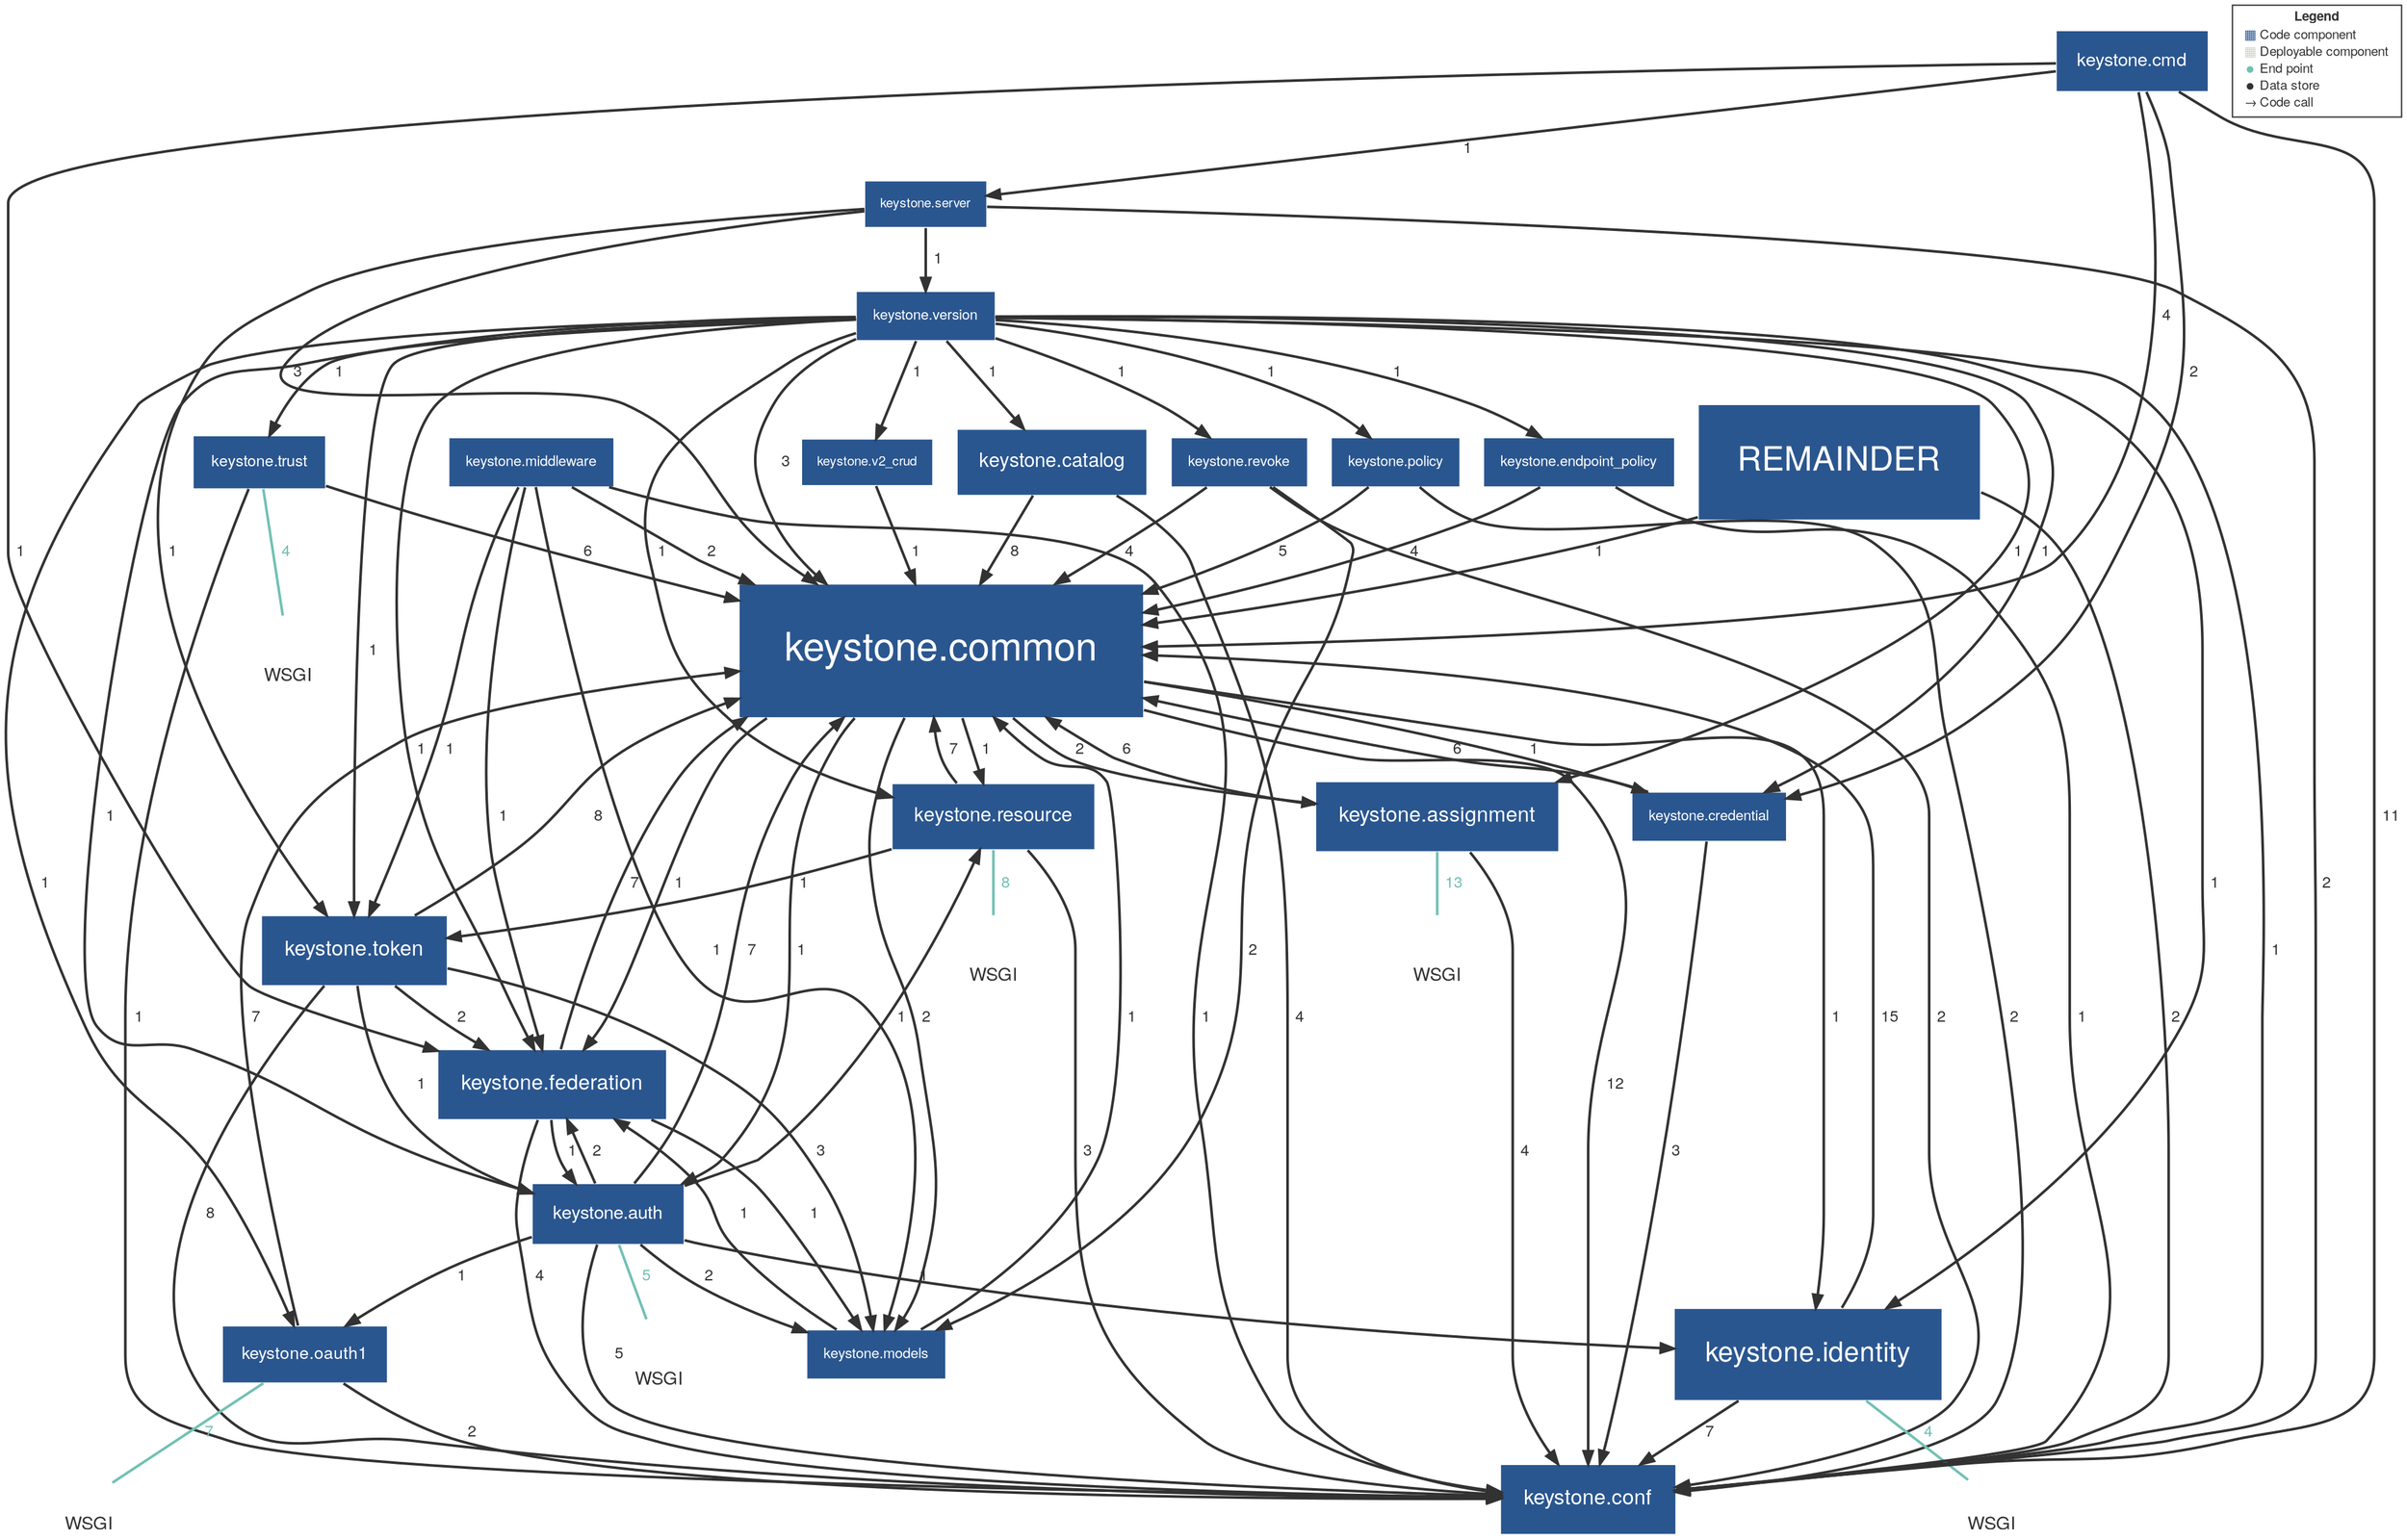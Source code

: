 digraph "Graph" {
compound=true
rankdir=TD
"REMAINDER" [ shape="box" style="filled" fillcolor="#2A568F" penwidth="1" color="#FFFFFF" fontname="Helvetica Neue" fontcolor="#FFFFFF" fontsize="26" margin="0.41600000000000004" label="REMAINDER" ]
"keystone.resource" [ shape="box" style="filled" fillcolor="#2A568F" penwidth="1" color="#FFFFFF" fontname="Helvetica Neue" fontcolor="#FFFFFF" fontsize="15" margin="0.24" label="keystone.resource" ]
"INTERFACE-WSGI@keystone.resource@opensource-openstack-keystone" [ shape="box" penwidth="0" fontname="Helvetica Neue" fontcolor="#323232" fontsize="14" image="icon-endpoint.png" width="0.500" height="0.750" fixedsize="true" labelloc="b" label="WSGI" ]
"keystone.common" [ shape="box" style="filled" fillcolor="#2A568F" penwidth="1" color="#FFFFFF" fontname="Helvetica Neue" fontcolor="#FFFFFF" fontsize="30" margin="0.48" label="keystone.common" ]
"keystone.federation" [ shape="box" style="filled" fillcolor="#2A568F" penwidth="1" color="#FFFFFF" fontname="Helvetica Neue" fontcolor="#FFFFFF" fontsize="16" margin="0.256" label="keystone.federation" ]
"keystone.models" [ shape="box" style="filled" fillcolor="#2A568F" penwidth="1" color="#FFFFFF" fontname="Helvetica Neue" fontcolor="#FFFFFF" fontsize="11" margin="0.176" label="keystone.models" ]
"keystone.revoke" [ shape="box" style="filled" fillcolor="#2A568F" penwidth="1" color="#FFFFFF" fontname="Helvetica Neue" fontcolor="#FFFFFF" fontsize="11" margin="0.176" label="keystone.revoke" ]
"keystone.auth" [ shape="box" style="filled" fillcolor="#2A568F" penwidth="1" color="#FFFFFF" fontname="Helvetica Neue" fontcolor="#FFFFFF" fontsize="14" margin="0.224" label="keystone.auth" ]
"INTERFACE-WSGI@keystone.auth@opensource-openstack-keystone" [ shape="box" penwidth="0" fontname="Helvetica Neue" fontcolor="#323232" fontsize="14" image="icon-endpoint.png" width="0.500" height="0.750" fixedsize="true" labelloc="b" label="WSGI" ]
"keystone.catalog" [ shape="box" style="filled" fillcolor="#2A568F" penwidth="1" color="#FFFFFF" fontname="Helvetica Neue" fontcolor="#FFFFFF" fontsize="15" margin="0.24" label="keystone.catalog" ]
"keystone.middleware" [ shape="box" style="filled" fillcolor="#2A568F" penwidth="1" color="#FFFFFF" fontname="Helvetica Neue" fontcolor="#FFFFFF" fontsize="11" margin="0.176" label="keystone.middleware" ]
"keystone.assignment" [ shape="box" style="filled" fillcolor="#2A568F" penwidth="1" color="#FFFFFF" fontname="Helvetica Neue" fontcolor="#FFFFFF" fontsize="16" margin="0.256" label="keystone.assignment" ]
"INTERFACE-WSGI@keystone.assignment@opensource-openstack-keystone" [ shape="box" penwidth="0" fontname="Helvetica Neue" fontcolor="#323232" fontsize="14" image="icon-endpoint.png" width="0.500" height="0.750" fixedsize="true" labelloc="b" label="WSGI" ]
"keystone.policy" [ shape="box" style="filled" fillcolor="#2A568F" penwidth="1" color="#FFFFFF" fontname="Helvetica Neue" fontcolor="#FFFFFF" fontsize="11" margin="0.176" label="keystone.policy" ]
"keystone.token" [ shape="box" style="filled" fillcolor="#2A568F" penwidth="1" color="#FFFFFF" fontname="Helvetica Neue" fontcolor="#FFFFFF" fontsize="16" margin="0.256" label="keystone.token" ]
"keystone.identity" [ shape="box" style="filled" fillcolor="#2A568F" penwidth="1" color="#FFFFFF" fontname="Helvetica Neue" fontcolor="#FFFFFF" fontsize="21" margin="0.336" label="keystone.identity" ]
"INTERFACE-WSGI@keystone.identity@opensource-openstack-keystone" [ shape="box" penwidth="0" fontname="Helvetica Neue" fontcolor="#323232" fontsize="14" image="icon-endpoint.png" width="0.500" height="0.750" fixedsize="true" labelloc="b" label="WSGI" ]
"keystone.trust" [ shape="box" style="filled" fillcolor="#2A568F" penwidth="1" color="#FFFFFF" fontname="Helvetica Neue" fontcolor="#FFFFFF" fontsize="12" margin="0.192" label="keystone.trust" ]
"INTERFACE-WSGI@keystone.trust@opensource-openstack-keystone" [ shape="box" penwidth="0" fontname="Helvetica Neue" fontcolor="#323232" fontsize="14" image="icon-endpoint.png" width="0.500" height="0.750" fixedsize="true" labelloc="b" label="WSGI" ]
"keystone.oauth1" [ shape="box" style="filled" fillcolor="#2A568F" penwidth="1" color="#FFFFFF" fontname="Helvetica Neue" fontcolor="#FFFFFF" fontsize="13" margin="0.20800000000000002" label="keystone.oauth1" ]
"INTERFACE-WSGI@keystone.oauth1@opensource-openstack-keystone" [ shape="box" penwidth="0" fontname="Helvetica Neue" fontcolor="#323232" fontsize="14" image="icon-endpoint.png" width="0.500" height="0.750" fixedsize="true" labelloc="b" label="WSGI" ]
"keystone.cmd" [ shape="box" style="filled" fillcolor="#2A568F" penwidth="1" color="#FFFFFF" fontname="Helvetica Neue" fontcolor="#FFFFFF" fontsize="14" margin="0.224" label="keystone.cmd" ]
"keystone.server" [ shape="box" style="filled" fillcolor="#2A568F" penwidth="1" color="#FFFFFF" fontname="Helvetica Neue" fontcolor="#FFFFFF" fontsize="10" margin="0.16" label="keystone.server" ]
"keystone.endpoint_policy" [ shape="box" style="filled" fillcolor="#2A568F" penwidth="1" color="#FFFFFF" fontname="Helvetica Neue" fontcolor="#FFFFFF" fontsize="11" margin="0.176" label="keystone.endpoint_policy" ]
"keystone.v2_crud" [ shape="box" style="filled" fillcolor="#2A568F" penwidth="1" color="#FFFFFF" fontname="Helvetica Neue" fontcolor="#FFFFFF" fontsize="10" margin="0.16" label="keystone.v2_crud" ]
"keystone.conf" [ shape="box" style="filled" fillcolor="#2A568F" penwidth="1" color="#FFFFFF" fontname="Helvetica Neue" fontcolor="#FFFFFF" fontsize="16" margin="0.256" label="keystone.conf" ]
"keystone.version" [ shape="box" style="filled" fillcolor="#2A568F" penwidth="1" color="#FFFFFF" fontname="Helvetica Neue" fontcolor="#FFFFFF" fontsize="11" margin="0.176" label="keystone.version" ]
"keystone.credential" [ shape="box" style="filled" fillcolor="#2A568F" penwidth="1" color="#FFFFFF" fontname="Helvetica Neue" fontcolor="#FFFFFF" fontsize="11" margin="0.176" label="keystone.credential" ]
"REMAINDER" -> "keystone.common" [ penwidth="2" color="#323232" fontcolor="#323232" fontname="Helvetica Neue" fontsize="12" label="  1" ]
"REMAINDER" -> "keystone.conf" [ penwidth="2" color="#323232" fontcolor="#323232" fontname="Helvetica Neue" fontsize="12" label="  2" ]
"keystone.resource" -> "keystone.common" [ penwidth="2" color="#323232" fontcolor="#323232" fontname="Helvetica Neue" fontsize="12" label="  7" ]
"keystone.resource" -> "keystone.token" [ penwidth="2" color="#323232" fontcolor="#323232" fontname="Helvetica Neue" fontsize="12" label="  1" ]
"keystone.resource" -> "keystone.conf" [ penwidth="2" color="#323232" fontcolor="#323232" fontname="Helvetica Neue" fontsize="12" label="  3" ]
"keystone.resource" -> "INTERFACE-WSGI@keystone.resource@opensource-openstack-keystone" [ penwidth="2" color="#72C0B4" fontcolor="#72C0B4" fontname="Helvetica Neue" fontsize="12" arrowhead="none" label="  8" ]
"keystone.common" -> "keystone.resource" [ penwidth="2" color="#323232" fontcolor="#323232" fontname="Helvetica Neue" fontsize="12" label="  1" ]
"keystone.common" -> "keystone.federation" [ penwidth="2" color="#323232" fontcolor="#323232" fontname="Helvetica Neue" fontsize="12" label="  1" ]
"keystone.common" -> "keystone.models" [ penwidth="2" color="#323232" fontcolor="#323232" fontname="Helvetica Neue" fontsize="12" label="  2" ]
"keystone.common" -> "keystone.auth" [ penwidth="2" color="#323232" fontcolor="#323232" fontname="Helvetica Neue" fontsize="12" label="  1" ]
"keystone.common" -> "keystone.assignment" [ penwidth="2" color="#323232" fontcolor="#323232" fontname="Helvetica Neue" fontsize="12" label="  2" ]
"keystone.common" -> "keystone.identity" [ penwidth="2" color="#323232" fontcolor="#323232" fontname="Helvetica Neue" fontsize="12" label="  1" ]
"keystone.common" -> "keystone.conf" [ penwidth="2" color="#323232" fontcolor="#323232" fontname="Helvetica Neue" fontsize="12" label="  12" ]
"keystone.common" -> "keystone.credential" [ penwidth="2" color="#323232" fontcolor="#323232" fontname="Helvetica Neue" fontsize="12" label="  1" ]
"keystone.federation" -> "keystone.common" [ penwidth="2" color="#323232" fontcolor="#323232" fontname="Helvetica Neue" fontsize="12" label="  7" ]
"keystone.federation" -> "keystone.models" [ penwidth="2" color="#323232" fontcolor="#323232" fontname="Helvetica Neue" fontsize="12" label="  1" ]
"keystone.federation" -> "keystone.auth" [ penwidth="2" color="#323232" fontcolor="#323232" fontname="Helvetica Neue" fontsize="12" label="  1" ]
"keystone.federation" -> "keystone.conf" [ penwidth="2" color="#323232" fontcolor="#323232" fontname="Helvetica Neue" fontsize="12" label="  4" ]
"keystone.models" -> "keystone.common" [ penwidth="2" color="#323232" fontcolor="#323232" fontname="Helvetica Neue" fontsize="12" label="  1" ]
"keystone.models" -> "keystone.federation" [ penwidth="2" color="#323232" fontcolor="#323232" fontname="Helvetica Neue" fontsize="12" label="  1" ]
"keystone.revoke" -> "keystone.common" [ penwidth="2" color="#323232" fontcolor="#323232" fontname="Helvetica Neue" fontsize="12" label="  4" ]
"keystone.revoke" -> "keystone.models" [ penwidth="2" color="#323232" fontcolor="#323232" fontname="Helvetica Neue" fontsize="12" label="  2" ]
"keystone.revoke" -> "keystone.conf" [ penwidth="2" color="#323232" fontcolor="#323232" fontname="Helvetica Neue" fontsize="12" label="  2" ]
"keystone.auth" -> "keystone.resource" [ penwidth="2" color="#323232" fontcolor="#323232" fontname="Helvetica Neue" fontsize="12" label="  1" ]
"keystone.auth" -> "keystone.common" [ penwidth="2" color="#323232" fontcolor="#323232" fontname="Helvetica Neue" fontsize="12" label="  7" ]
"keystone.auth" -> "keystone.federation" [ penwidth="2" color="#323232" fontcolor="#323232" fontname="Helvetica Neue" fontsize="12" label="  2" ]
"keystone.auth" -> "keystone.models" [ penwidth="2" color="#323232" fontcolor="#323232" fontname="Helvetica Neue" fontsize="12" label="  2" ]
"keystone.auth" -> "keystone.identity" [ penwidth="2" color="#323232" fontcolor="#323232" fontname="Helvetica Neue" fontsize="12" label="  1" ]
"keystone.auth" -> "keystone.oauth1" [ penwidth="2" color="#323232" fontcolor="#323232" fontname="Helvetica Neue" fontsize="12" label="  1" ]
"keystone.auth" -> "keystone.conf" [ penwidth="2" color="#323232" fontcolor="#323232" fontname="Helvetica Neue" fontsize="12" label="  5" ]
"keystone.auth" -> "INTERFACE-WSGI@keystone.auth@opensource-openstack-keystone" [ penwidth="2" color="#72C0B4" fontcolor="#72C0B4" fontname="Helvetica Neue" fontsize="12" arrowhead="none" label="  5" ]
"keystone.catalog" -> "keystone.common" [ penwidth="2" color="#323232" fontcolor="#323232" fontname="Helvetica Neue" fontsize="12" label="  8" ]
"keystone.catalog" -> "keystone.conf" [ penwidth="2" color="#323232" fontcolor="#323232" fontname="Helvetica Neue" fontsize="12" label="  4" ]
"keystone.middleware" -> "keystone.common" [ penwidth="2" color="#323232" fontcolor="#323232" fontname="Helvetica Neue" fontsize="12" label="  2" ]
"keystone.middleware" -> "keystone.federation" [ penwidth="2" color="#323232" fontcolor="#323232" fontname="Helvetica Neue" fontsize="12" label="  1" ]
"keystone.middleware" -> "keystone.models" [ penwidth="2" color="#323232" fontcolor="#323232" fontname="Helvetica Neue" fontsize="12" label="  1" ]
"keystone.middleware" -> "keystone.token" [ penwidth="2" color="#323232" fontcolor="#323232" fontname="Helvetica Neue" fontsize="12" label="  1" ]
"keystone.middleware" -> "keystone.conf" [ penwidth="2" color="#323232" fontcolor="#323232" fontname="Helvetica Neue" fontsize="12" label="  1" ]
"keystone.assignment" -> "keystone.common" [ penwidth="2" color="#323232" fontcolor="#323232" fontname="Helvetica Neue" fontsize="12" label="  6" ]
"keystone.assignment" -> "keystone.conf" [ penwidth="2" color="#323232" fontcolor="#323232" fontname="Helvetica Neue" fontsize="12" label="  4" ]
"keystone.assignment" -> "INTERFACE-WSGI@keystone.assignment@opensource-openstack-keystone" [ penwidth="2" color="#72C0B4" fontcolor="#72C0B4" fontname="Helvetica Neue" fontsize="12" arrowhead="none" label="  13" ]
"keystone.policy" -> "keystone.common" [ penwidth="2" color="#323232" fontcolor="#323232" fontname="Helvetica Neue" fontsize="12" label="  5" ]
"keystone.policy" -> "keystone.conf" [ penwidth="2" color="#323232" fontcolor="#323232" fontname="Helvetica Neue" fontsize="12" label="  2" ]
"keystone.token" -> "keystone.common" [ penwidth="2" color="#323232" fontcolor="#323232" fontname="Helvetica Neue" fontsize="12" label="  8" ]
"keystone.token" -> "keystone.federation" [ penwidth="2" color="#323232" fontcolor="#323232" fontname="Helvetica Neue" fontsize="12" label="  2" ]
"keystone.token" -> "keystone.models" [ penwidth="2" color="#323232" fontcolor="#323232" fontname="Helvetica Neue" fontsize="12" label="  3" ]
"keystone.token" -> "keystone.auth" [ penwidth="2" color="#323232" fontcolor="#323232" fontname="Helvetica Neue" fontsize="12" label="  1" ]
"keystone.token" -> "keystone.conf" [ penwidth="2" color="#323232" fontcolor="#323232" fontname="Helvetica Neue" fontsize="12" label="  8" ]
"keystone.identity" -> "keystone.common" [ penwidth="2" color="#323232" fontcolor="#323232" fontname="Helvetica Neue" fontsize="12" label="  15" ]
"keystone.identity" -> "keystone.conf" [ penwidth="2" color="#323232" fontcolor="#323232" fontname="Helvetica Neue" fontsize="12" label="  7" ]
"keystone.identity" -> "INTERFACE-WSGI@keystone.identity@opensource-openstack-keystone" [ penwidth="2" color="#72C0B4" fontcolor="#72C0B4" fontname="Helvetica Neue" fontsize="12" arrowhead="none" label="  4" ]
"keystone.trust" -> "keystone.common" [ penwidth="2" color="#323232" fontcolor="#323232" fontname="Helvetica Neue" fontsize="12" label="  6" ]
"keystone.trust" -> "keystone.conf" [ penwidth="2" color="#323232" fontcolor="#323232" fontname="Helvetica Neue" fontsize="12" label="  1" ]
"keystone.trust" -> "INTERFACE-WSGI@keystone.trust@opensource-openstack-keystone" [ penwidth="2" color="#72C0B4" fontcolor="#72C0B4" fontname="Helvetica Neue" fontsize="12" arrowhead="none" label="  4" ]
"keystone.oauth1" -> "keystone.common" [ penwidth="2" color="#323232" fontcolor="#323232" fontname="Helvetica Neue" fontsize="12" label="  7" ]
"keystone.oauth1" -> "keystone.conf" [ penwidth="2" color="#323232" fontcolor="#323232" fontname="Helvetica Neue" fontsize="12" label="  2" ]
"keystone.oauth1" -> "INTERFACE-WSGI@keystone.oauth1@opensource-openstack-keystone" [ penwidth="2" color="#72C0B4" fontcolor="#72C0B4" fontname="Helvetica Neue" fontsize="12" arrowhead="none" label="  7" ]
"keystone.cmd" -> "keystone.common" [ penwidth="2" color="#323232" fontcolor="#323232" fontname="Helvetica Neue" fontsize="12" label="  4" ]
"keystone.cmd" -> "keystone.federation" [ penwidth="2" color="#323232" fontcolor="#323232" fontname="Helvetica Neue" fontsize="12" label="  1" ]
"keystone.cmd" -> "keystone.server" [ penwidth="2" color="#323232" fontcolor="#323232" fontname="Helvetica Neue" fontsize="12" label="  1" ]
"keystone.cmd" -> "keystone.conf" [ penwidth="2" color="#323232" fontcolor="#323232" fontname="Helvetica Neue" fontsize="12" label="  11" ]
"keystone.cmd" -> "keystone.credential" [ penwidth="2" color="#323232" fontcolor="#323232" fontname="Helvetica Neue" fontsize="12" label="  2" ]
"keystone.server" -> "keystone.common" [ penwidth="2" color="#323232" fontcolor="#323232" fontname="Helvetica Neue" fontsize="12" label="  3" ]
"keystone.server" -> "keystone.token" [ penwidth="2" color="#323232" fontcolor="#323232" fontname="Helvetica Neue" fontsize="12" label="  1" ]
"keystone.server" -> "keystone.conf" [ penwidth="2" color="#323232" fontcolor="#323232" fontname="Helvetica Neue" fontsize="12" label="  2" ]
"keystone.server" -> "keystone.version" [ penwidth="2" color="#323232" fontcolor="#323232" fontname="Helvetica Neue" fontsize="12" label="  1" ]
"keystone.endpoint_policy" -> "keystone.common" [ penwidth="2" color="#323232" fontcolor="#323232" fontname="Helvetica Neue" fontsize="12" label="  4" ]
"keystone.endpoint_policy" -> "keystone.conf" [ penwidth="2" color="#323232" fontcolor="#323232" fontname="Helvetica Neue" fontsize="12" label="  1" ]
"keystone.v2_crud" -> "keystone.common" [ penwidth="2" color="#323232" fontcolor="#323232" fontname="Helvetica Neue" fontsize="12" label="  1" ]
"keystone.version" -> "keystone.resource" [ penwidth="2" color="#323232" fontcolor="#323232" fontname="Helvetica Neue" fontsize="12" label="  1" ]
"keystone.version" -> "keystone.common" [ penwidth="2" color="#323232" fontcolor="#323232" fontname="Helvetica Neue" fontsize="12" label="  3" ]
"keystone.version" -> "keystone.federation" [ penwidth="2" color="#323232" fontcolor="#323232" fontname="Helvetica Neue" fontsize="12" label="  1" ]
"keystone.version" -> "keystone.revoke" [ penwidth="2" color="#323232" fontcolor="#323232" fontname="Helvetica Neue" fontsize="12" label="  1" ]
"keystone.version" -> "keystone.auth" [ penwidth="2" color="#323232" fontcolor="#323232" fontname="Helvetica Neue" fontsize="12" label="  1" ]
"keystone.version" -> "keystone.catalog" [ penwidth="2" color="#323232" fontcolor="#323232" fontname="Helvetica Neue" fontsize="12" label="  1" ]
"keystone.version" -> "keystone.assignment" [ penwidth="2" color="#323232" fontcolor="#323232" fontname="Helvetica Neue" fontsize="12" label="  1" ]
"keystone.version" -> "keystone.policy" [ penwidth="2" color="#323232" fontcolor="#323232" fontname="Helvetica Neue" fontsize="12" label="  1" ]
"keystone.version" -> "keystone.token" [ penwidth="2" color="#323232" fontcolor="#323232" fontname="Helvetica Neue" fontsize="12" label="  1" ]
"keystone.version" -> "keystone.identity" [ penwidth="2" color="#323232" fontcolor="#323232" fontname="Helvetica Neue" fontsize="12" label="  1" ]
"keystone.version" -> "keystone.trust" [ penwidth="2" color="#323232" fontcolor="#323232" fontname="Helvetica Neue" fontsize="12" label="  1" ]
"keystone.version" -> "keystone.oauth1" [ penwidth="2" color="#323232" fontcolor="#323232" fontname="Helvetica Neue" fontsize="12" label="  1" ]
"keystone.version" -> "keystone.endpoint_policy" [ penwidth="2" color="#323232" fontcolor="#323232" fontname="Helvetica Neue" fontsize="12" label="  1" ]
"keystone.version" -> "keystone.v2_crud" [ penwidth="2" color="#323232" fontcolor="#323232" fontname="Helvetica Neue" fontsize="12" label="  1" ]
"keystone.version" -> "keystone.conf" [ penwidth="2" color="#323232" fontcolor="#323232" fontname="Helvetica Neue" fontsize="12" label="  1" ]
"keystone.version" -> "keystone.credential" [ penwidth="2" color="#323232" fontcolor="#323232" fontname="Helvetica Neue" fontsize="12" label="  1" ]
"keystone.credential" -> "keystone.common" [ penwidth="2" color="#323232" fontcolor="#323232" fontname="Helvetica Neue" fontsize="12" label="  6" ]
"keystone.credential" -> "keystone.conf" [ penwidth="2" color="#323232" fontcolor="#323232" fontname="Helvetica Neue" fontsize="12" label="  3" ]
"LEGEND" [ shape="box" style="filled" fillcolor="#FFFFFF" penwidth="1" color="#323232" fontname="Helvetica Neue" fontcolor="#323232" fontsize="10" label=<<TABLE BORDER="0" CELLPADDING="1" CELLSPACING="0">
<TR><TD COLSPAN="2"><B>Legend</B></TD></TR>
<TR><TD><FONT COLOR="#2A568F">&#9638;</FONT></TD><TD ALIGN="left">Code component</TD></TR>
<TR><TD><FONT COLOR="#D2D1C7">&#9638;</FONT></TD><TD ALIGN="left">Deployable component</TD></TR>
<TR><TD><FONT COLOR="#72C0B4">&#9679;</FONT></TD><TD ALIGN="left">End point</TD></TR>
<TR><TD><FONT COLOR="#323232">&#9679;</FONT></TD><TD ALIGN="left">Data store</TD></TR>
<TR><TD><FONT COLOR="#323232">&rarr;</FONT></TD><TD ALIGN="left">Code call</TD></TR>
</TABLE>
>  ]
}
